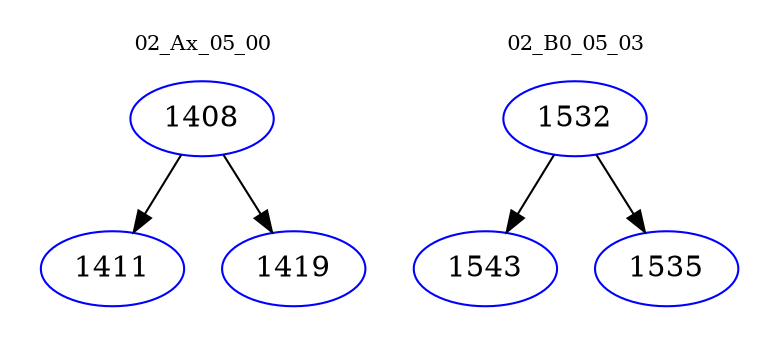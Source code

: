 digraph{
subgraph cluster_0 {
color = white
label = "02_Ax_05_00";
fontsize=10;
T0_1408 [label="1408", color="blue"]
T0_1408 -> T0_1411 [color="black"]
T0_1411 [label="1411", color="blue"]
T0_1408 -> T0_1419 [color="black"]
T0_1419 [label="1419", color="blue"]
}
subgraph cluster_1 {
color = white
label = "02_B0_05_03";
fontsize=10;
T1_1532 [label="1532", color="blue"]
T1_1532 -> T1_1543 [color="black"]
T1_1543 [label="1543", color="blue"]
T1_1532 -> T1_1535 [color="black"]
T1_1535 [label="1535", color="blue"]
}
}
